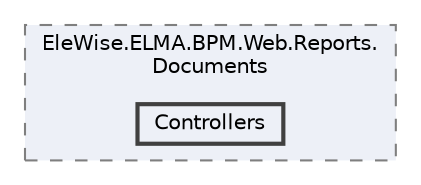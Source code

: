 digraph "Web/Modules/EleWise.ELMA.BPM.Web.Reports.Documents/Controllers"
{
 // LATEX_PDF_SIZE
  bgcolor="transparent";
  edge [fontname=Helvetica,fontsize=10,labelfontname=Helvetica,labelfontsize=10];
  node [fontname=Helvetica,fontsize=10,shape=box,height=0.2,width=0.4];
  compound=true
  subgraph clusterdir_471107041984aac9ecffaa4f87d4c13c {
    graph [ bgcolor="#edf0f7", pencolor="grey50", label="EleWise.ELMA.BPM.Web.Reports.\lDocuments", fontname=Helvetica,fontsize=10 style="filled,dashed", URL="dir_471107041984aac9ecffaa4f87d4c13c.html",tooltip=""]
  dir_bd2bc8622bf701235502ff78215b7638 [label="Controllers", fillcolor="#edf0f7", color="grey25", style="filled,bold", URL="dir_bd2bc8622bf701235502ff78215b7638.html",tooltip=""];
  }
}
